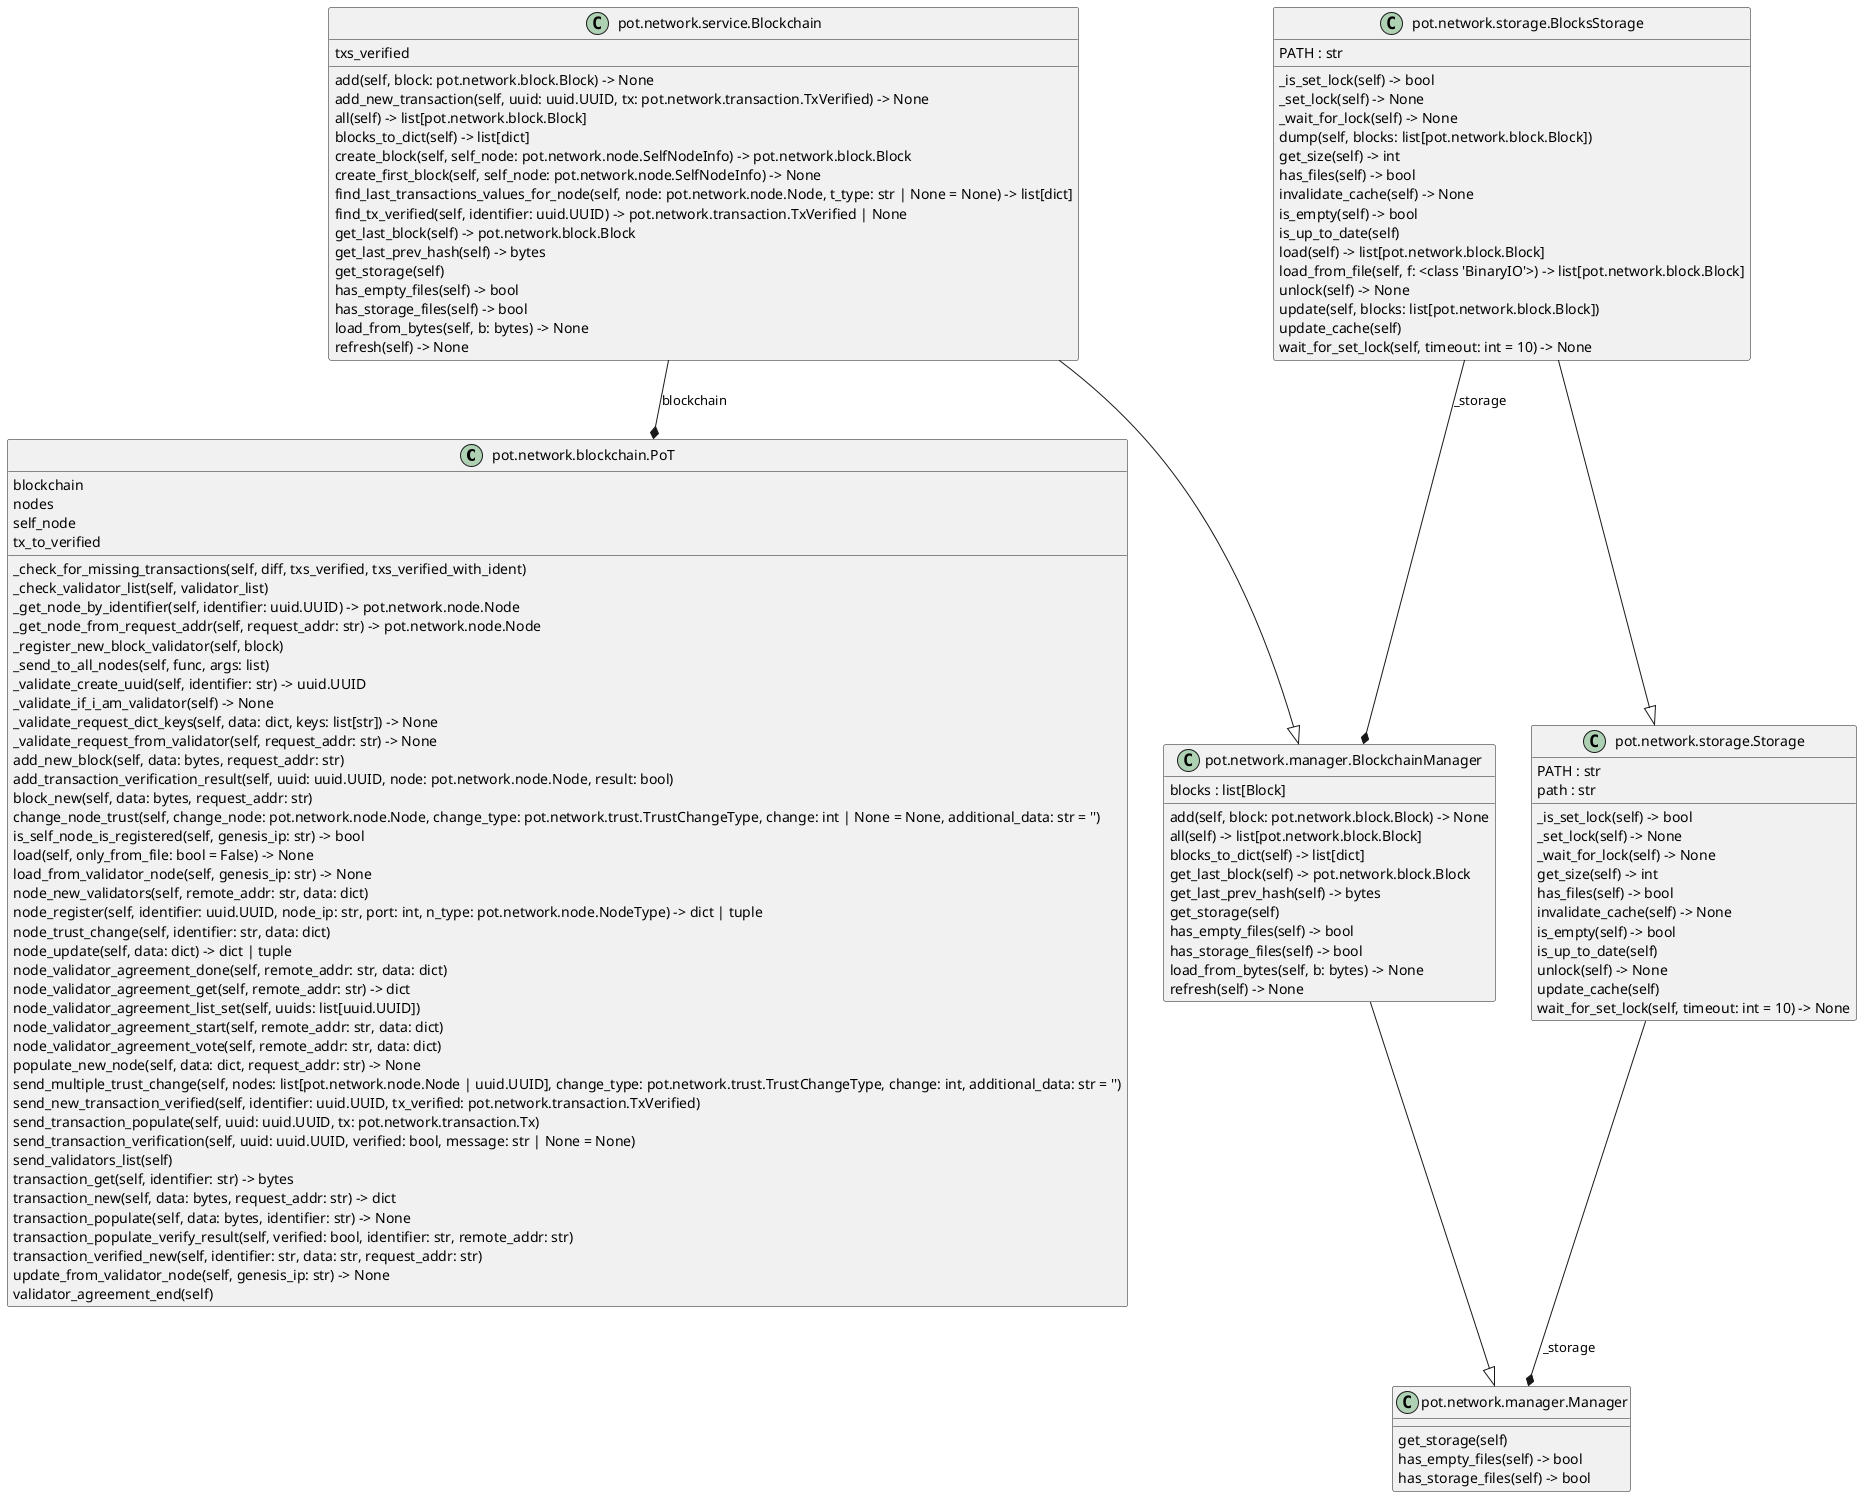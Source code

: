 @startuml classes
set namespaceSeparator none
class "pot.network.blockchain.PoT" as pot.network.blockchain.PoT {
  blockchain
  nodes
  self_node
  tx_to_verified
  _check_for_missing_transactions(self, diff, txs_verified, txs_verified_with_ident)
  _check_validator_list(self, validator_list)
  _get_node_by_identifier(self, identifier: uuid.UUID) -> pot.network.node.Node
  _get_node_from_request_addr(self, request_addr: str) -> pot.network.node.Node
  _register_new_block_validator(self, block)
  _send_to_all_nodes(self, func, args: list)
  _validate_create_uuid(self, identifier: str) -> uuid.UUID
  _validate_if_i_am_validator(self) -> None
  _validate_request_dict_keys(self, data: dict, keys: list[str]) -> None
  _validate_request_from_validator(self, request_addr: str) -> None
  add_new_block(self, data: bytes, request_addr: str)
  add_transaction_verification_result(self, uuid: uuid.UUID, node: pot.network.node.Node, result: bool)
  block_new(self, data: bytes, request_addr: str)
  change_node_trust(self, change_node: pot.network.node.Node, change_type: pot.network.trust.TrustChangeType, change: int | None = None, additional_data: str = '')
  is_self_node_is_registered(self, genesis_ip: str) -> bool
  load(self, only_from_file: bool = False) -> None
  load_from_validator_node(self, genesis_ip: str) -> None
  node_new_validators(self, remote_addr: str, data: dict)
  node_register(self, identifier: uuid.UUID, node_ip: str, port: int, n_type: pot.network.node.NodeType) -> dict | tuple
  node_trust_change(self, identifier: str, data: dict)
  node_update(self, data: dict) -> dict | tuple
  node_validator_agreement_done(self, remote_addr: str, data: dict)
  node_validator_agreement_get(self, remote_addr: str) -> dict
  node_validator_agreement_list_set(self, uuids: list[uuid.UUID])
  node_validator_agreement_start(self, remote_addr: str, data: dict)
  node_validator_agreement_vote(self, remote_addr: str, data: dict)
  populate_new_node(self, data: dict, request_addr: str) -> None
  send_multiple_trust_change(self, nodes: list[pot.network.node.Node | uuid.UUID], change_type: pot.network.trust.TrustChangeType, change: int, additional_data: str = '')
  send_new_transaction_verified(self, identifier: uuid.UUID, tx_verified: pot.network.transaction.TxVerified)
  send_transaction_populate(self, uuid: uuid.UUID, tx: pot.network.transaction.Tx)
  send_transaction_verification(self, uuid: uuid.UUID, verified: bool, message: str | None = None)
  send_validators_list(self)
  transaction_get(self, identifier: str) -> bytes
  transaction_new(self, data: bytes, request_addr: str) -> dict
  transaction_populate(self, data: bytes, identifier: str) -> None
  transaction_populate_verify_result(self, verified: bool, identifier: str, remote_addr: str)
  transaction_verified_new(self, identifier: str, data: str, request_addr: str)
  update_from_validator_node(self, genesis_ip: str) -> None
  validator_agreement_end(self)
}
class "pot.network.manager.Manager" as pot.network.manager.Manager {
  get_storage(self)
  has_empty_files(self) -> bool
  has_storage_files(self) -> bool
}
class "pot.network.storage.Storage" as pot.network.storage.Storage {
  PATH : str
  path : str
  _is_set_lock(self) -> bool
  _set_lock(self) -> None
  _wait_for_lock(self) -> None
  get_size(self) -> int
  has_files(self) -> bool
  invalidate_cache(self) -> None
  is_empty(self) -> bool
  is_up_to_date(self)
  unlock(self) -> None
  update_cache(self)
  wait_for_set_lock(self, timeout: int = 10) -> None
}
class "pot.network.service.Blockchain" as pot.network.service.Blockchain {
  txs_verified
  add(self, block: pot.network.block.Block) -> None
  add_new_transaction(self, uuid: uuid.UUID, tx: pot.network.transaction.TxVerified) -> None
  all(self) -> list[pot.network.block.Block]
  blocks_to_dict(self) -> list[dict]
  create_block(self, self_node: pot.network.node.SelfNodeInfo) -> pot.network.block.Block
  create_first_block(self, self_node: pot.network.node.SelfNodeInfo) -> None
  find_last_transactions_values_for_node(self, node: pot.network.node.Node, t_type: str | None = None) -> list[dict]
  find_tx_verified(self, identifier: uuid.UUID) -> pot.network.transaction.TxVerified | None
  get_last_block(self) -> pot.network.block.Block
  get_last_prev_hash(self) -> bytes
  get_storage(self)
  has_empty_files(self) -> bool
  has_storage_files(self) -> bool
  load_from_bytes(self, b: bytes) -> None
  refresh(self) -> None
}
class "pot.network.manager.BlockchainManager" as pot.network.manager.BlockchainManager {
  blocks : list[Block]
  add(self, block: pot.network.block.Block) -> None
  all(self) -> list[pot.network.block.Block]
  blocks_to_dict(self) -> list[dict]
  get_last_block(self) -> pot.network.block.Block
  get_last_prev_hash(self) -> bytes
  get_storage(self)
  has_empty_files(self) -> bool
  has_storage_files(self) -> bool
  load_from_bytes(self, b: bytes) -> None
  refresh(self) -> None
}
class "pot.network.storage.BlocksStorage" as pot.network.storage.BlocksStorage {
  PATH : str
  _is_set_lock(self) -> bool
  _set_lock(self) -> None
  _wait_for_lock(self) -> None
  dump(self, blocks: list[pot.network.block.Block])
  get_size(self) -> int
  has_files(self) -> bool
  invalidate_cache(self) -> None
  is_empty(self) -> bool
  is_up_to_date(self)
  load(self) -> list[pot.network.block.Block]
  load_from_file(self, f: <class 'BinaryIO'>) -> list[pot.network.block.Block]
  unlock(self) -> None
  update(self, blocks: list[pot.network.block.Block])
  update_cache(self)
  wait_for_set_lock(self, timeout: int = 10) -> None
}
pot.network.storage.BlocksStorage --|> pot.network.storage.Storage
pot.network.manager.BlockchainManager --|> pot.network.manager.Manager
pot.network.storage.BlocksStorage --* pot.network.manager.BlockchainManager : _storage
pot.network.storage.Storage --* pot.network.manager.Manager : _storage
pot.network.service.Blockchain --|> pot.network.manager.BlockchainManager
pot.network.service.Blockchain --* pot.network.blockchain.PoT : blockchain
@enduml